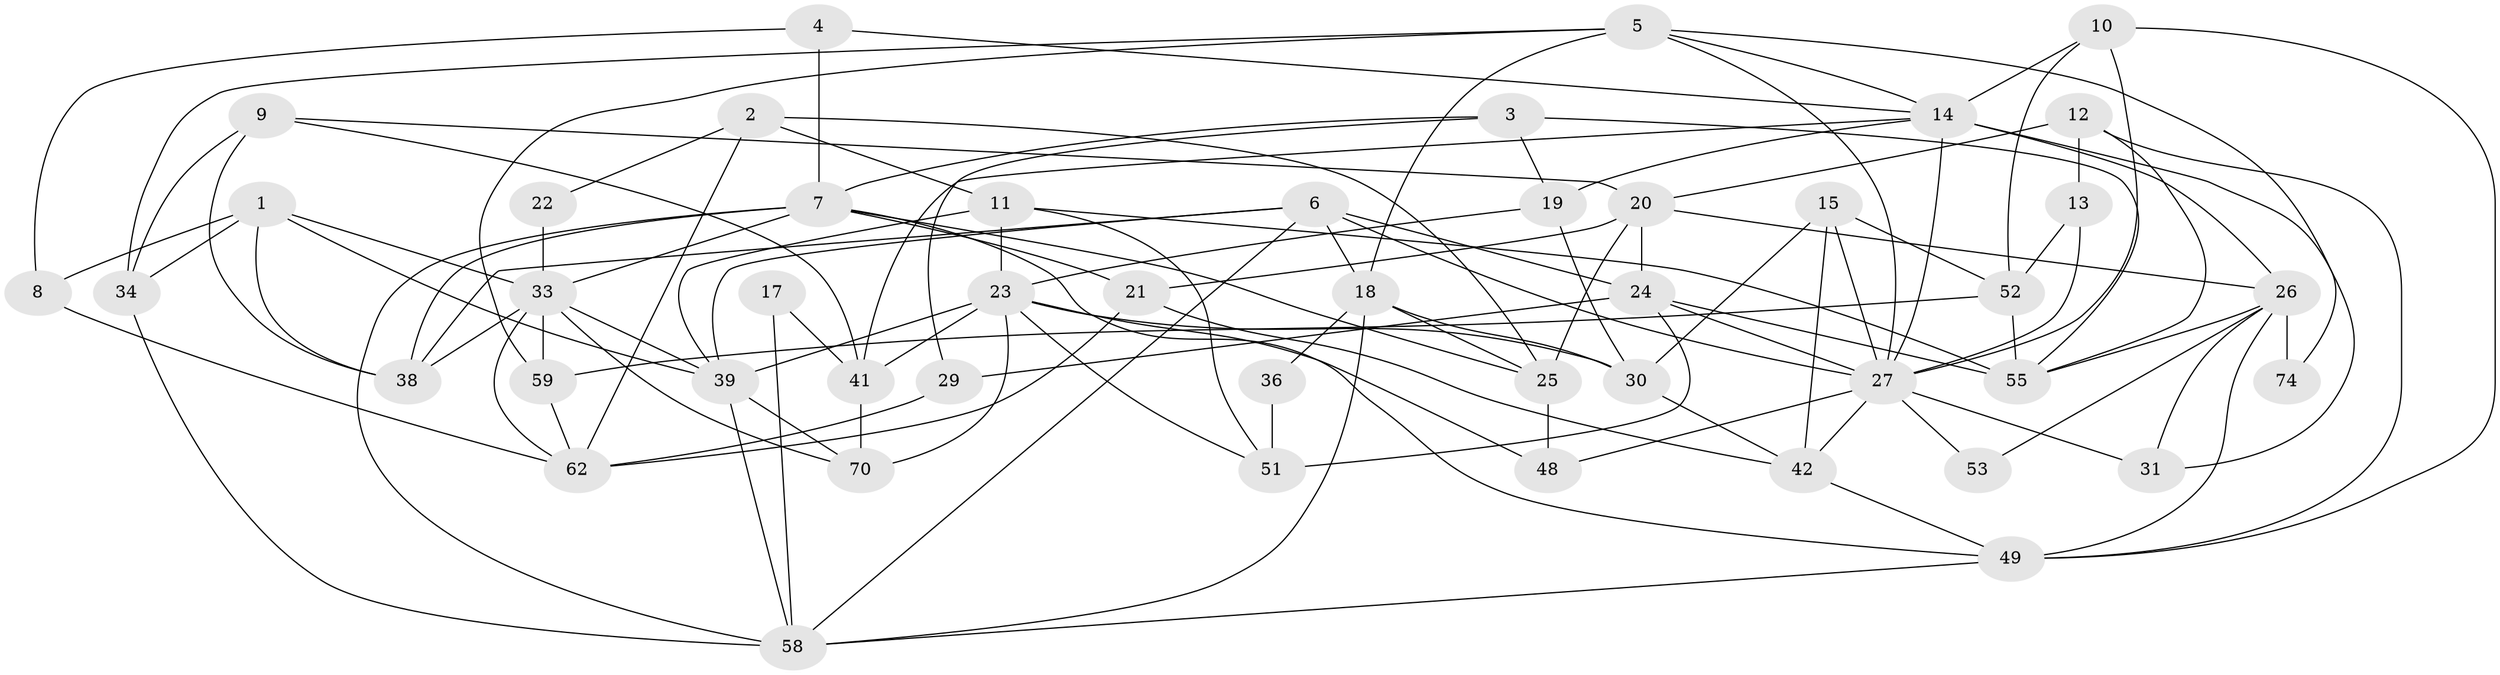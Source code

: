 // Generated by graph-tools (version 1.1) at 2025/23/03/03/25 07:23:56]
// undirected, 47 vertices, 114 edges
graph export_dot {
graph [start="1"]
  node [color=gray90,style=filled];
  1;
  2 [super="+40"];
  3 [super="+72"];
  4;
  5 [super="+65"];
  6 [super="+16"];
  7 [super="+64"];
  8;
  9 [super="+28"];
  10 [super="+56"];
  11;
  12 [super="+43"];
  13;
  14 [super="+35"];
  15 [super="+69"];
  17;
  18 [super="+73"];
  19;
  20 [super="+44"];
  21 [super="+32"];
  22;
  23 [super="+54"];
  24 [super="+71"];
  25 [super="+60"];
  26 [super="+46"];
  27 [super="+37"];
  29;
  30 [super="+47"];
  31;
  33 [super="+68"];
  34;
  36;
  38 [super="+61"];
  39 [super="+45"];
  41;
  42;
  48;
  49 [super="+50"];
  51;
  52 [super="+57"];
  53;
  55;
  58 [super="+67"];
  59 [super="+63"];
  62 [super="+66"];
  70;
  74;
  1 -- 8;
  1 -- 34;
  1 -- 38;
  1 -- 33;
  1 -- 39;
  2 -- 62;
  2 -- 25;
  2 -- 11;
  2 -- 22;
  3 -- 29;
  3 -- 7;
  3 -- 19;
  3 -- 55;
  4 -- 14;
  4 -- 8;
  4 -- 7;
  5 -- 34;
  5 -- 74;
  5 -- 14;
  5 -- 18;
  5 -- 59;
  5 -- 27;
  6 -- 58;
  6 -- 27;
  6 -- 18;
  6 -- 39;
  6 -- 38;
  6 -- 24;
  7 -- 49;
  7 -- 21;
  7 -- 38;
  7 -- 58;
  7 -- 33;
  7 -- 25;
  8 -- 62;
  9 -- 41 [weight=2];
  9 -- 34;
  9 -- 38;
  9 -- 20;
  10 -- 27;
  10 -- 52;
  10 -- 14;
  10 -- 49;
  11 -- 55;
  11 -- 51;
  11 -- 23;
  11 -- 39;
  12 -- 13;
  12 -- 49;
  12 -- 55;
  12 -- 20;
  13 -- 52;
  13 -- 27;
  14 -- 41;
  14 -- 31;
  14 -- 27;
  14 -- 26;
  14 -- 19;
  15 -- 52;
  15 -- 42;
  15 -- 27 [weight=2];
  15 -- 30;
  17 -- 41;
  17 -- 58;
  18 -- 25;
  18 -- 58;
  18 -- 36;
  18 -- 30;
  19 -- 23;
  19 -- 30 [weight=2];
  20 -- 25;
  20 -- 26;
  20 -- 24;
  20 -- 21;
  21 -- 62;
  21 -- 42;
  22 -- 33 [weight=2];
  23 -- 48;
  23 -- 51;
  23 -- 70;
  23 -- 39;
  23 -- 41;
  23 -- 30;
  24 -- 51;
  24 -- 55;
  24 -- 27;
  24 -- 29;
  25 -- 48;
  26 -- 31;
  26 -- 74;
  26 -- 53;
  26 -- 55;
  26 -- 49;
  27 -- 48;
  27 -- 53;
  27 -- 42;
  27 -- 31;
  29 -- 62;
  30 -- 42;
  33 -- 62;
  33 -- 59;
  33 -- 70;
  33 -- 38;
  33 -- 39;
  34 -- 58;
  36 -- 51;
  39 -- 70;
  39 -- 58;
  41 -- 70;
  42 -- 49;
  49 -- 58;
  52 -- 55;
  52 -- 59;
  59 -- 62;
}
